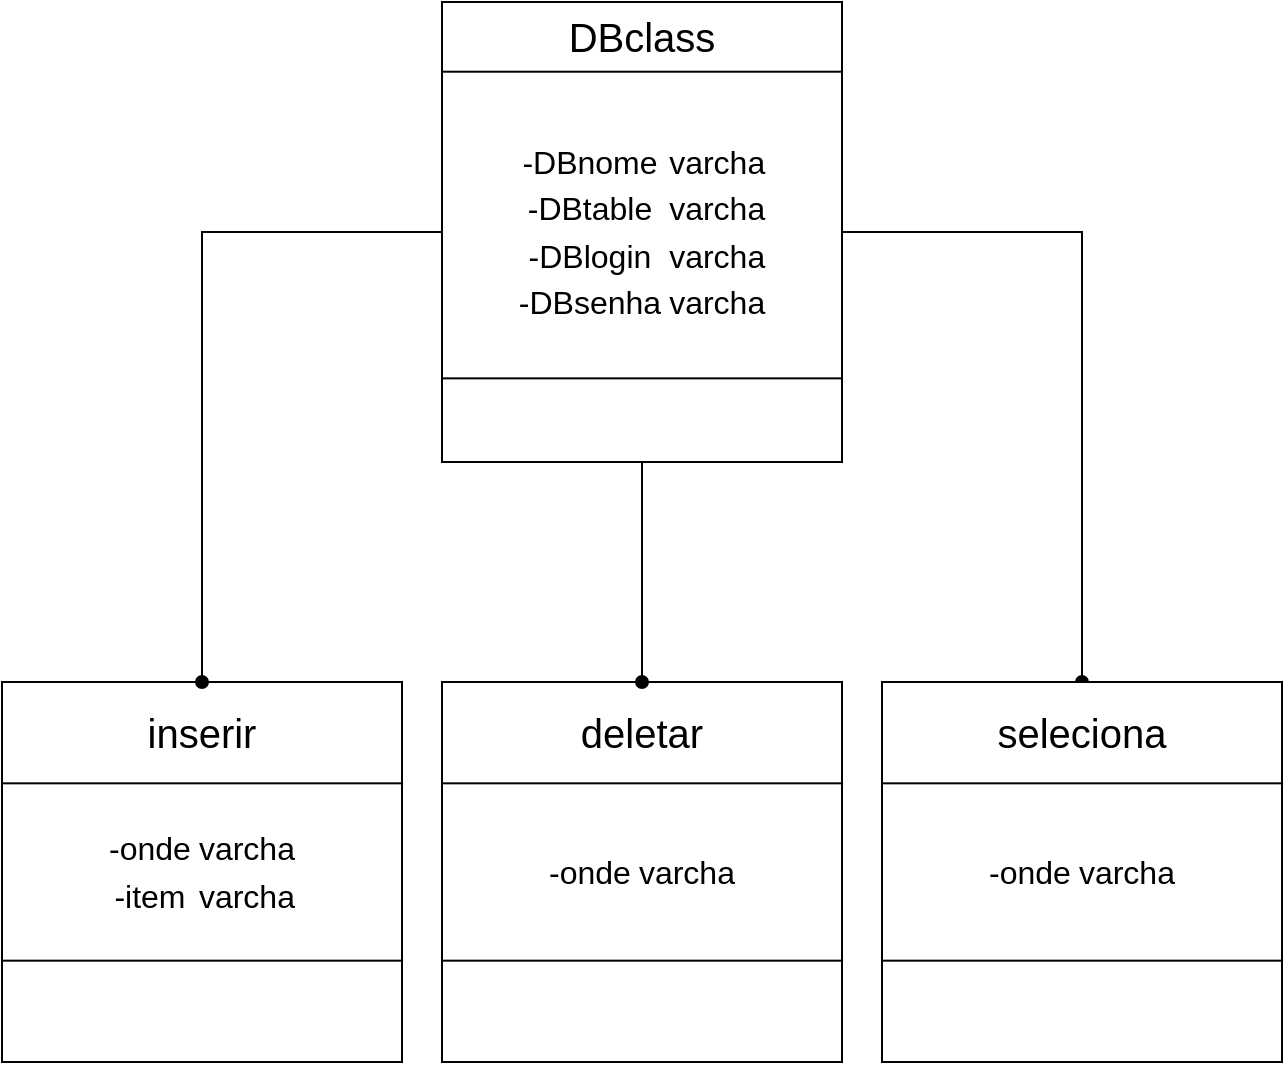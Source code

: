 <mxfile version="20.5.3" type="github">
  <diagram id="C5RBs43oDa-KdzZeNtuy" name="Page-1">
    <mxGraphModel dx="782" dy="738" grid="1" gridSize="10" guides="1" tooltips="1" connect="1" arrows="1" fold="1" page="1" pageScale="1" pageWidth="827" pageHeight="1169" math="0" shadow="0">
      <root>
        <mxCell id="WIyWlLk6GJQsqaUBKTNV-0" />
        <mxCell id="WIyWlLk6GJQsqaUBKTNV-1" parent="WIyWlLk6GJQsqaUBKTNV-0" />
        <mxCell id="0DY2LvDuYHbzwGh3cK99-14" style="edgeStyle=orthogonalEdgeStyle;rounded=0;orthogonalLoop=1;jettySize=auto;html=1;entryX=0.5;entryY=0;entryDx=0;entryDy=0;fontSize=16;endArrow=oval;endFill=1;exitX=1;exitY=0.5;exitDx=0;exitDy=0;" edge="1" parent="WIyWlLk6GJQsqaUBKTNV-1" source="0DY2LvDuYHbzwGh3cK99-0" target="0DY2LvDuYHbzwGh3cK99-13">
          <mxGeometry relative="1" as="geometry" />
        </mxCell>
        <mxCell id="0DY2LvDuYHbzwGh3cK99-0" value="&lt;div style=&quot;text-align: left;&quot;&gt;&lt;span style=&quot;background-color: initial;&quot;&gt;&lt;/span&gt;&lt;/div&gt;&lt;table&gt;&lt;tbody&gt;&lt;tr&gt;&lt;td&gt;-DBnome&lt;/td&gt;&lt;td&gt;varcha&lt;/td&gt;&lt;/tr&gt;&lt;tr&gt;&lt;td&gt;-DBtable&lt;/td&gt;&lt;td&gt;varcha&lt;/td&gt;&lt;/tr&gt;&lt;tr&gt;&lt;td&gt;-DBlogin&lt;/td&gt;&lt;td&gt;varcha&lt;/td&gt;&lt;/tr&gt;&lt;tr&gt;&lt;td&gt;-DBsenha&lt;/td&gt;&lt;td&gt;varcha&lt;/td&gt;&lt;/tr&gt;&lt;/tbody&gt;&lt;/table&gt;" style="rounded=0;whiteSpace=wrap;html=1;container=1;fontSize=16;" vertex="1" parent="WIyWlLk6GJQsqaUBKTNV-1">
          <mxGeometry x="250" y="100" width="200" height="230" as="geometry" />
        </mxCell>
        <mxCell id="0DY2LvDuYHbzwGh3cK99-1" value="" style="rounded=0;whiteSpace=wrap;html=1;container=1;" vertex="1" parent="0DY2LvDuYHbzwGh3cK99-0">
          <mxGeometry y="188.182" width="200" height="41.818" as="geometry" />
        </mxCell>
        <mxCell id="0DY2LvDuYHbzwGh3cK99-2" value="DBclass" style="rounded=0;whiteSpace=wrap;html=1;container=1;fontSize=20;" vertex="1" parent="0DY2LvDuYHbzwGh3cK99-0">
          <mxGeometry width="200" height="34.848" as="geometry" />
        </mxCell>
        <mxCell id="0DY2LvDuYHbzwGh3cK99-3" value="&lt;div style=&quot;text-align: left;&quot;&gt;&lt;span style=&quot;background-color: initial;&quot;&gt;&lt;/span&gt;&lt;/div&gt;&lt;table&gt;&lt;tbody&gt;&lt;tr&gt;&lt;td&gt;-onde&lt;/td&gt;&lt;td&gt;varcha&lt;/td&gt;&lt;/tr&gt;&lt;tr&gt;&lt;td&gt;-item&lt;/td&gt;&lt;td&gt;varcha&lt;/td&gt;&lt;/tr&gt;&lt;/tbody&gt;&lt;/table&gt;" style="rounded=0;whiteSpace=wrap;html=1;container=1;fontSize=16;" vertex="1" parent="WIyWlLk6GJQsqaUBKTNV-1">
          <mxGeometry x="30" y="440" width="200" height="190" as="geometry" />
        </mxCell>
        <mxCell id="0DY2LvDuYHbzwGh3cK99-4" value="" style="rounded=0;whiteSpace=wrap;html=1;container=1;fontSize=16;" vertex="1" parent="0DY2LvDuYHbzwGh3cK99-3">
          <mxGeometry y="139.333" width="200" height="50.667" as="geometry" />
        </mxCell>
        <mxCell id="0DY2LvDuYHbzwGh3cK99-5" value="inserir" style="rounded=0;whiteSpace=wrap;html=1;container=1;fontSize=20;" vertex="1" parent="0DY2LvDuYHbzwGh3cK99-3">
          <mxGeometry width="200" height="50.667" as="geometry" />
        </mxCell>
        <mxCell id="0DY2LvDuYHbzwGh3cK99-6" style="edgeStyle=orthogonalEdgeStyle;rounded=0;orthogonalLoop=1;jettySize=auto;html=1;entryX=0.5;entryY=0;entryDx=0;entryDy=0;fontSize=20;horizontal=1;endArrow=oval;endFill=1;exitX=0;exitY=0.5;exitDx=0;exitDy=0;" edge="1" parent="WIyWlLk6GJQsqaUBKTNV-1" source="0DY2LvDuYHbzwGh3cK99-0" target="0DY2LvDuYHbzwGh3cK99-5">
          <mxGeometry relative="1" as="geometry" />
        </mxCell>
        <mxCell id="0DY2LvDuYHbzwGh3cK99-7" value="&lt;div style=&quot;text-align: left;&quot;&gt;&lt;span style=&quot;background-color: initial;&quot;&gt;&lt;/span&gt;&lt;/div&gt;&lt;table&gt;&lt;tbody&gt;&lt;tr&gt;&lt;td&gt;-onde&lt;/td&gt;&lt;td&gt;varcha&lt;/td&gt;&lt;/tr&gt;&lt;/tbody&gt;&lt;/table&gt;" style="rounded=0;whiteSpace=wrap;html=1;container=1;fontSize=16;" vertex="1" parent="WIyWlLk6GJQsqaUBKTNV-1">
          <mxGeometry x="250" y="440" width="200" height="190" as="geometry" />
        </mxCell>
        <mxCell id="0DY2LvDuYHbzwGh3cK99-8" value="" style="rounded=0;whiteSpace=wrap;html=1;container=1;fontSize=16;" vertex="1" parent="0DY2LvDuYHbzwGh3cK99-7">
          <mxGeometry y="139.333" width="200" height="50.667" as="geometry" />
        </mxCell>
        <mxCell id="0DY2LvDuYHbzwGh3cK99-9" value="deletar" style="rounded=0;whiteSpace=wrap;html=1;container=1;fontSize=20;" vertex="1" parent="0DY2LvDuYHbzwGh3cK99-7">
          <mxGeometry width="200" height="50.667" as="geometry" />
        </mxCell>
        <mxCell id="0DY2LvDuYHbzwGh3cK99-10" style="edgeStyle=orthogonalEdgeStyle;rounded=0;orthogonalLoop=1;jettySize=auto;html=1;entryX=0.5;entryY=0;entryDx=0;entryDy=0;fontSize=16;endArrow=oval;endFill=1;" edge="1" parent="WIyWlLk6GJQsqaUBKTNV-1" source="0DY2LvDuYHbzwGh3cK99-1" target="0DY2LvDuYHbzwGh3cK99-9">
          <mxGeometry relative="1" as="geometry" />
        </mxCell>
        <mxCell id="0DY2LvDuYHbzwGh3cK99-11" value="&lt;div style=&quot;text-align: left;&quot;&gt;&lt;span style=&quot;background-color: initial;&quot;&gt;&lt;/span&gt;&lt;/div&gt;&lt;table&gt;&lt;tbody&gt;&lt;tr&gt;&lt;td&gt;-onde&lt;/td&gt;&lt;td&gt;varcha&lt;/td&gt;&lt;/tr&gt;&lt;/tbody&gt;&lt;/table&gt;" style="rounded=0;whiteSpace=wrap;html=1;container=1;fontSize=16;" vertex="1" parent="WIyWlLk6GJQsqaUBKTNV-1">
          <mxGeometry x="470" y="440" width="200" height="190" as="geometry" />
        </mxCell>
        <mxCell id="0DY2LvDuYHbzwGh3cK99-12" value="" style="rounded=0;whiteSpace=wrap;html=1;container=1;fontSize=16;" vertex="1" parent="0DY2LvDuYHbzwGh3cK99-11">
          <mxGeometry y="139.333" width="200" height="50.667" as="geometry" />
        </mxCell>
        <mxCell id="0DY2LvDuYHbzwGh3cK99-13" value="seleciona" style="rounded=0;whiteSpace=wrap;html=1;container=1;fontSize=20;" vertex="1" parent="0DY2LvDuYHbzwGh3cK99-11">
          <mxGeometry width="200" height="50.667" as="geometry" />
        </mxCell>
      </root>
    </mxGraphModel>
  </diagram>
</mxfile>
